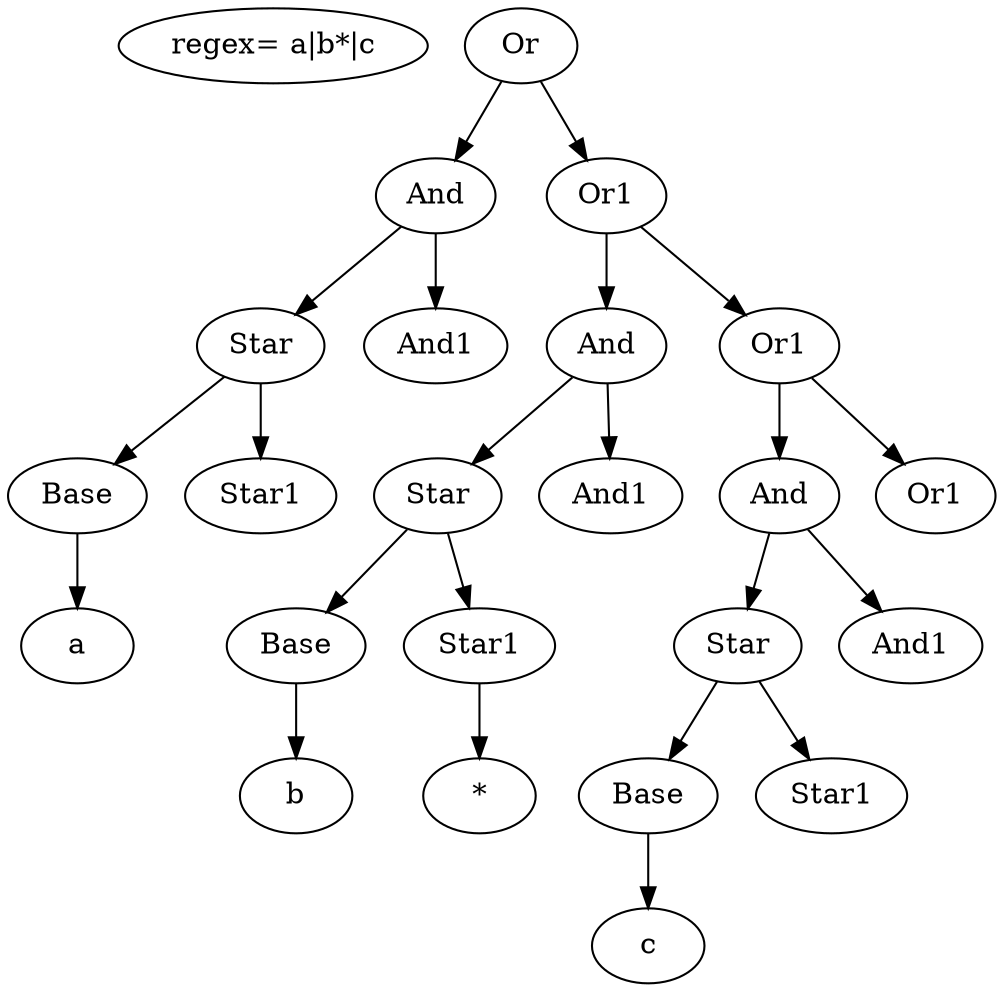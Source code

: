 digraph G {
E [label="regex= a|b*|c"];
0 [label="Or"];
1 [label="And"];
2 [label="Star"];
3 [label="Base"];
4 [label="a"];
6 [label="Star1"];
8 [label="And1"];
10 [label="Or1"];
11 [label="And"];
12 [label="Star"];
13 [label="Base"];
14 [label="b"];
16 [label="Star1"];
17 [label="*"];
19 [label="And1"];
21 [label="Or1"];
22 [label="And"];
23 [label="Star"];
24 [label="Base"];
25 [label="c"];
27 [label="Star1"];
29 [label="And1"];
31 [label="Or1"];
0 -> 1;
0 -> 10;
1 -> 2;
1 -> 8;
2 -> 3;
2 -> 6;
3 -> 4;
10 -> 21;
10 -> 11;
11 -> 19;
11 -> 12;
12 -> 16;
12 -> 13;
13 -> 14;
16 -> 17;
21 -> 22;
21 -> 31;
22 -> 23;
22 -> 29;
23 -> 24;
23 -> 27;
24 -> 25;
}
